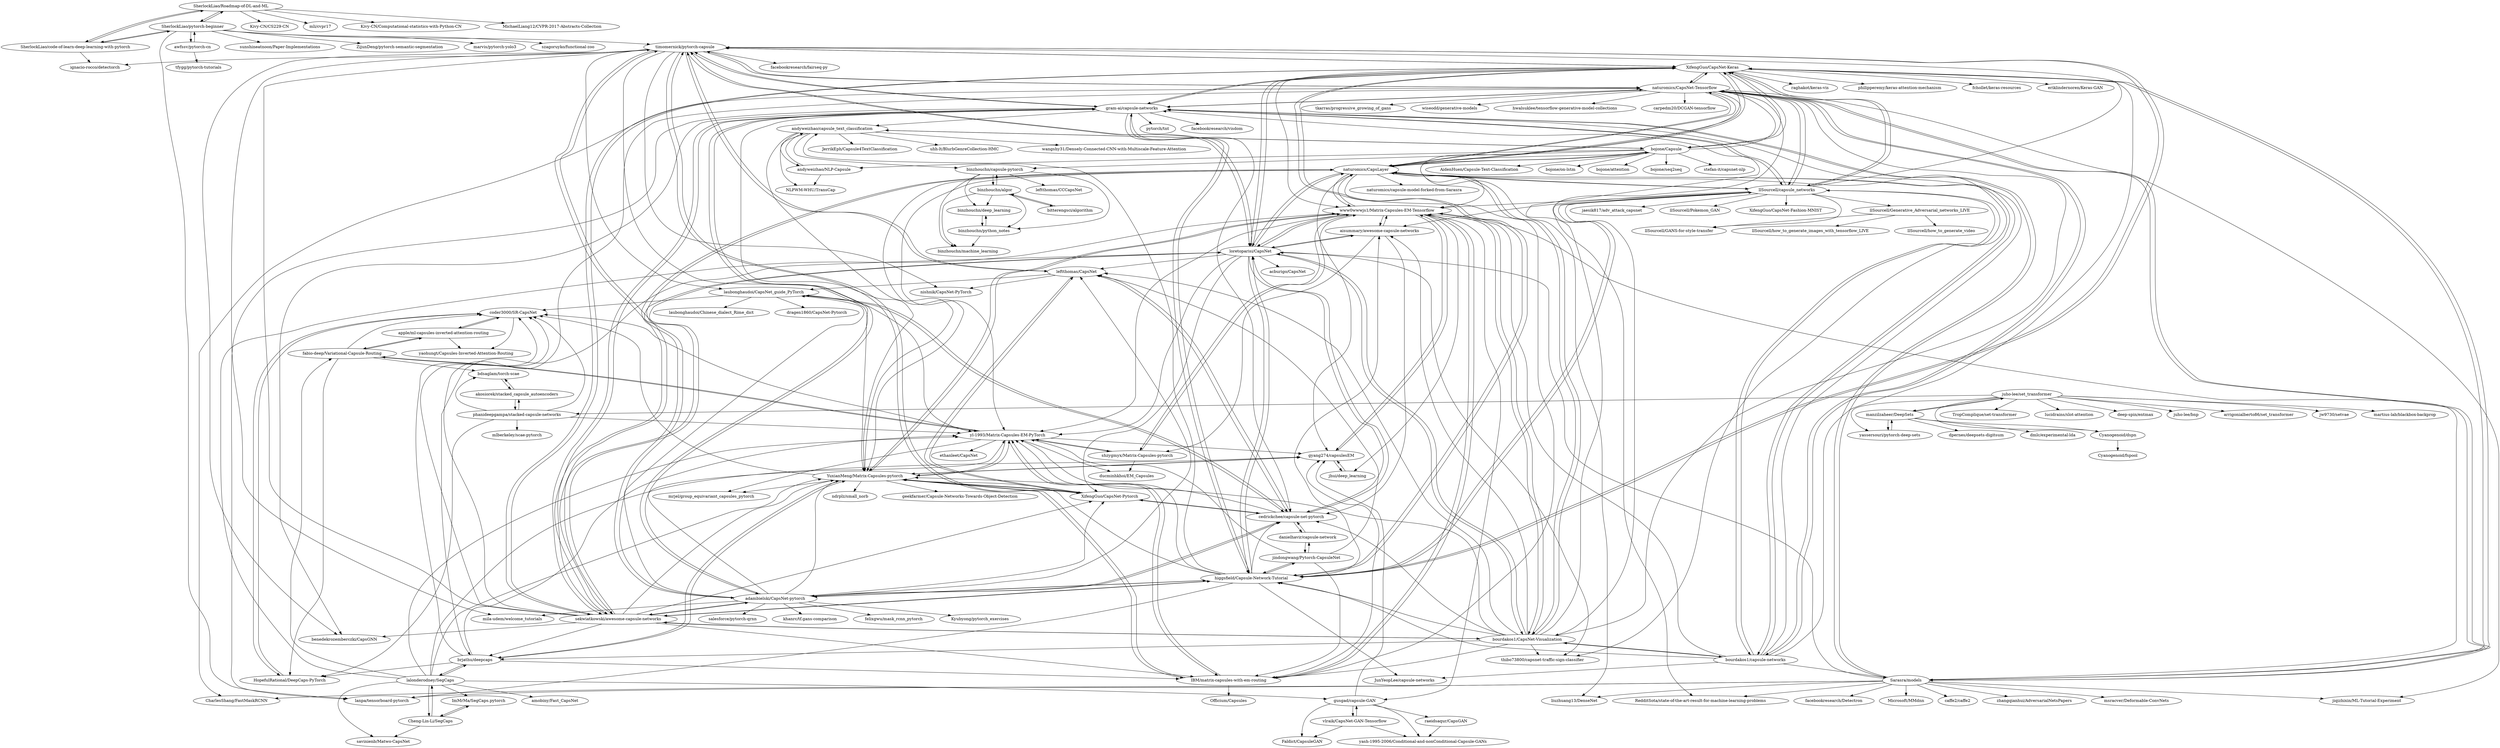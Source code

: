 digraph G {
"SherlockLiao/Roadmap-of-DL-and-ML" -> "SherlockLiao/pytorch-beginner"
"SherlockLiao/Roadmap-of-DL-and-ML" -> "SherlockLiao/code-of-learn-deep-learning-with-pytorch"
"SherlockLiao/Roadmap-of-DL-and-ML" -> "Kivy-CN/CS229-CN" ["e"=1]
"SherlockLiao/Roadmap-of-DL-and-ML" -> "mli/cvpr17" ["e"=1]
"SherlockLiao/Roadmap-of-DL-and-ML" -> "Kivy-CN/Computational-statistics-with-Python-CN" ["e"=1]
"SherlockLiao/Roadmap-of-DL-and-ML" -> "MichaelLiang12/CVPR-2017-Abstracts-Collection"
"XifengGuo/CapsNet-Keras" -> "naturomics/CapsNet-Tensorflow"
"XifengGuo/CapsNet-Keras" -> "gram-ai/capsule-networks"
"XifengGuo/CapsNet-Keras" -> "llSourcell/capsule_networks"
"XifengGuo/CapsNet-Keras" -> "Sarasra/models"
"XifengGuo/CapsNet-Keras" -> "naturomics/CapsLayer"
"XifengGuo/CapsNet-Keras" -> "timomernick/pytorch-capsule"
"XifengGuo/CapsNet-Keras" -> "raghakot/keras-vis" ["e"=1]
"XifengGuo/CapsNet-Keras" -> "sekwiatkowski/awesome-capsule-networks"
"XifengGuo/CapsNet-Keras" -> "loretoparisi/CapsNet"
"XifengGuo/CapsNet-Keras" -> "bojone/Capsule"
"XifengGuo/CapsNet-Keras" -> "www0wwwjs1/Matrix-Capsules-EM-Tensorflow"
"XifengGuo/CapsNet-Keras" -> "philipperemy/keras-attention-mechanism" ["e"=1]
"XifengGuo/CapsNet-Keras" -> "higgsfield/Capsule-Network-Tutorial"
"XifengGuo/CapsNet-Keras" -> "fchollet/keras-resources" ["e"=1]
"XifengGuo/CapsNet-Keras" -> "eriklindernoren/Keras-GAN" ["e"=1]
"gusgad/capsule-GAN" -> "vlraik/CapsNet-GAN-Tensorflow"
"gusgad/capsule-GAN" -> "raeidsaqur/CapsGAN"
"gusgad/capsule-GAN" -> "yash-1995-2006/Conditional-and-nonConditional-Capsule-GANs"
"gusgad/capsule-GAN" -> "gyang274/capsulesEM"
"gusgad/capsule-GAN" -> "Faldict/CapsuleGAN"
"naturomics/CapsNet-Tensorflow" -> "XifengGuo/CapsNet-Keras"
"naturomics/CapsNet-Tensorflow" -> "Sarasra/models"
"naturomics/CapsNet-Tensorflow" -> "gram-ai/capsule-networks"
"naturomics/CapsNet-Tensorflow" -> "naturomics/CapsLayer"
"naturomics/CapsNet-Tensorflow" -> "llSourcell/capsule_networks"
"naturomics/CapsNet-Tensorflow" -> "CharlesShang/FastMaskRCNN" ["e"=1]
"naturomics/CapsNet-Tensorflow" -> "liuzhuang13/DenseNet" ["e"=1]
"naturomics/CapsNet-Tensorflow" -> "bourdakos1/capsule-networks"
"naturomics/CapsNet-Tensorflow" -> "RedditSota/state-of-the-art-result-for-machine-learning-problems" ["e"=1]
"naturomics/CapsNet-Tensorflow" -> "timomernick/pytorch-capsule"
"naturomics/CapsNet-Tensorflow" -> "carpedm20/DCGAN-tensorflow" ["e"=1]
"naturomics/CapsNet-Tensorflow" -> "tkarras/progressive_growing_of_gans" ["e"=1]
"naturomics/CapsNet-Tensorflow" -> "jiqizhixin/ML-Tutorial-Experiment" ["e"=1]
"naturomics/CapsNet-Tensorflow" -> "wiseodd/generative-models" ["e"=1]
"naturomics/CapsNet-Tensorflow" -> "hwalsuklee/tensorflow-generative-model-collections" ["e"=1]
"sekwiatkowski/awesome-capsule-networks" -> "gram-ai/capsule-networks"
"sekwiatkowski/awesome-capsule-networks" -> "higgsfield/Capsule-Network-Tutorial"
"sekwiatkowski/awesome-capsule-networks" -> "loretoparisi/CapsNet"
"sekwiatkowski/awesome-capsule-networks" -> "YuxianMeng/Matrix-Capsules-pytorch"
"sekwiatkowski/awesome-capsule-networks" -> "bourdakos1/CapsNet-Visualization"
"sekwiatkowski/awesome-capsule-networks" -> "brjathu/deepcaps"
"sekwiatkowski/awesome-capsule-networks" -> "XifengGuo/CapsNet-Keras"
"sekwiatkowski/awesome-capsule-networks" -> "benedekrozemberczki/CapsGNN" ["e"=1]
"sekwiatkowski/awesome-capsule-networks" -> "IBM/matrix-capsules-with-em-routing"
"sekwiatkowski/awesome-capsule-networks" -> "naturomics/CapsNet-Tensorflow"
"sekwiatkowski/awesome-capsule-networks" -> "naturomics/CapsLayer"
"sekwiatkowski/awesome-capsule-networks" -> "adambielski/CapsNet-pytorch"
"sekwiatkowski/awesome-capsule-networks" -> "XifengGuo/CapsNet-Pytorch"
"sekwiatkowski/awesome-capsule-networks" -> "coder3000/SR-CapsNet"
"sekwiatkowski/awesome-capsule-networks" -> "timomernick/pytorch-capsule"
"Sarasra/models" -> "naturomics/CapsNet-Tensorflow"
"Sarasra/models" -> "XifengGuo/CapsNet-Keras"
"Sarasra/models" -> "gram-ai/capsule-networks"
"Sarasra/models" -> "CharlesShang/FastMaskRCNN" ["e"=1]
"Sarasra/models" -> "loretoparisi/CapsNet"
"Sarasra/models" -> "jiqizhixin/ML-Tutorial-Experiment" ["e"=1]
"Sarasra/models" -> "RedditSota/state-of-the-art-result-for-machine-learning-problems" ["e"=1]
"Sarasra/models" -> "msracver/Deformable-ConvNets" ["e"=1]
"Sarasra/models" -> "liuzhuang13/DenseNet" ["e"=1]
"Sarasra/models" -> "facebookresearch/Detectron" ["e"=1]
"Sarasra/models" -> "Microsoft/MMdnn" ["e"=1]
"Sarasra/models" -> "caffe2/caffe2" ["e"=1]
"Sarasra/models" -> "www0wwwjs1/Matrix-Capsules-EM-Tensorflow"
"Sarasra/models" -> "zhangqianhui/AdversarialNetsPapers" ["e"=1]
"Sarasra/models" -> "lanpa/tensorboard-pytorch" ["e"=1]
"www0wwwjs1/Matrix-Capsules-EM-Tensorflow" -> "gyang274/capsulesEM"
"www0wwwjs1/Matrix-Capsules-EM-Tensorflow" -> "IBM/matrix-capsules-with-em-routing"
"www0wwwjs1/Matrix-Capsules-EM-Tensorflow" -> "YuxianMeng/Matrix-Capsules-pytorch"
"www0wwwjs1/Matrix-Capsules-EM-Tensorflow" -> "naturomics/CapsLayer"
"www0wwwjs1/Matrix-Capsules-EM-Tensorflow" -> "shzygmyx/Matrix-Capsules-pytorch"
"www0wwwjs1/Matrix-Capsules-EM-Tensorflow" -> "yl-1993/Matrix-Capsules-EM-PyTorch"
"www0wwwjs1/Matrix-Capsules-EM-Tensorflow" -> "jhui/deep_learning"
"www0wwwjs1/Matrix-Capsules-EM-Tensorflow" -> "bourdakos1/CapsNet-Visualization"
"www0wwwjs1/Matrix-Capsules-EM-Tensorflow" -> "aisummary/awesome-capsule-networks"
"www0wwwjs1/Matrix-Capsules-EM-Tensorflow" -> "loretoparisi/CapsNet"
"www0wwwjs1/Matrix-Capsules-EM-Tensorflow" -> "gusgad/capsule-GAN"
"binzhouchn/capsule-pytorch" -> "binzhouchn/deep_learning"
"binzhouchn/capsule-pytorch" -> "binzhouchn/python_notes"
"binzhouchn/capsule-pytorch" -> "binzhouchn/machine_learning"
"binzhouchn/capsule-pytorch" -> "leftthomas/CCCapsNet"
"binzhouchn/capsule-pytorch" -> "binzhouchn/algor"
"gram-ai/capsule-networks" -> "naturomics/CapsNet-Tensorflow"
"gram-ai/capsule-networks" -> "timomernick/pytorch-capsule"
"gram-ai/capsule-networks" -> "XifengGuo/CapsNet-Keras"
"gram-ai/capsule-networks" -> "higgsfield/Capsule-Network-Tutorial"
"gram-ai/capsule-networks" -> "sekwiatkowski/awesome-capsule-networks"
"gram-ai/capsule-networks" -> "adambielski/CapsNet-pytorch"
"gram-ai/capsule-networks" -> "llSourcell/capsule_networks"
"gram-ai/capsule-networks" -> "YuxianMeng/Matrix-Capsules-pytorch"
"gram-ai/capsule-networks" -> "lanpa/tensorboard-pytorch" ["e"=1]
"gram-ai/capsule-networks" -> "Sarasra/models"
"gram-ai/capsule-networks" -> "benedekrozemberczki/CapsGNN" ["e"=1]
"gram-ai/capsule-networks" -> "pytorch/tnt" ["e"=1]
"gram-ai/capsule-networks" -> "cedrickchee/capsule-net-pytorch"
"gram-ai/capsule-networks" -> "facebookresearch/visdom" ["e"=1]
"gram-ai/capsule-networks" -> "andyweizhao/capsule_text_classification"
"bourdakos1/CapsNet-Visualization" -> "bourdakos1/capsule-networks"
"bourdakos1/CapsNet-Visualization" -> "naturomics/CapsLayer"
"bourdakos1/CapsNet-Visualization" -> "loretoparisi/CapsNet"
"bourdakos1/CapsNet-Visualization" -> "www0wwwjs1/Matrix-Capsules-EM-Tensorflow"
"bourdakos1/CapsNet-Visualization" -> "IBM/matrix-capsules-with-em-routing"
"bourdakos1/CapsNet-Visualization" -> "sekwiatkowski/awesome-capsule-networks"
"bourdakos1/CapsNet-Visualization" -> "brjathu/deepcaps"
"bourdakos1/CapsNet-Visualization" -> "aisummary/awesome-capsule-networks"
"bourdakos1/CapsNet-Visualization" -> "YuxianMeng/Matrix-Capsules-pytorch"
"bourdakos1/CapsNet-Visualization" -> "gram-ai/capsule-networks"
"bourdakos1/CapsNet-Visualization" -> "leftthomas/CapsNet"
"bourdakos1/CapsNet-Visualization" -> "naturomics/CapsNet-Tensorflow"
"bourdakos1/CapsNet-Visualization" -> "cedrickchee/capsule-net-pytorch"
"bourdakos1/CapsNet-Visualization" -> "higgsfield/Capsule-Network-Tutorial"
"bourdakos1/CapsNet-Visualization" -> "thibo73800/capsnet-traffic-sign-classifier"
"timomernick/pytorch-capsule" -> "gram-ai/capsule-networks"
"timomernick/pytorch-capsule" -> "adambielski/CapsNet-pytorch"
"timomernick/pytorch-capsule" -> "benedekrozemberczki/CapsGNN" ["e"=1]
"timomernick/pytorch-capsule" -> "higgsfield/Capsule-Network-Tutorial"
"timomernick/pytorch-capsule" -> "leftthomas/CapsNet"
"timomernick/pytorch-capsule" -> "nishnik/CapsNet-PyTorch"
"timomernick/pytorch-capsule" -> "YuxianMeng/Matrix-Capsules-pytorch"
"timomernick/pytorch-capsule" -> "XifengGuo/CapsNet-Pytorch"
"timomernick/pytorch-capsule" -> "ignacio-rocco/detectorch" ["e"=1]
"timomernick/pytorch-capsule" -> "naturomics/CapsNet-Tensorflow"
"timomernick/pytorch-capsule" -> "XifengGuo/CapsNet-Keras"
"timomernick/pytorch-capsule" -> "laubonghaudoi/CapsNet_guide_PyTorch"
"timomernick/pytorch-capsule" -> "loretoparisi/CapsNet"
"timomernick/pytorch-capsule" -> "mila-udem/welcome_tutorials" ["e"=1]
"timomernick/pytorch-capsule" -> "facebookresearch/fairseq-py" ["e"=1]
"bourdakos1/capsule-networks" -> "bourdakos1/CapsNet-Visualization"
"bourdakos1/capsule-networks" -> "naturomics/CapsNet-Tensorflow"
"bourdakos1/capsule-networks" -> "naturomics/CapsLayer"
"bourdakos1/capsule-networks" -> "llSourcell/capsule_networks"
"bourdakos1/capsule-networks" -> "www0wwwjs1/Matrix-Capsules-EM-Tensorflow"
"bourdakos1/capsule-networks" -> "XifengGuo/CapsNet-Keras"
"bourdakos1/capsule-networks" -> "JunYeopLee/capsule-networks"
"bourdakos1/capsule-networks" -> "higgsfield/Capsule-Network-Tutorial"
"bourdakos1/capsule-networks" -> "gram-ai/capsule-networks"
"bourdakos1/capsule-networks" -> "Sarasra/models"
"phanideepgampa/stacked-capsule-networks" -> "akosiorek/stacked_capsule_autoencoders"
"phanideepgampa/stacked-capsule-networks" -> "bdsaglam/torch-scae"
"phanideepgampa/stacked-capsule-networks" -> "coder3000/SR-CapsNet"
"phanideepgampa/stacked-capsule-networks" -> "HopefulRational/DeepCaps-PyTorch"
"phanideepgampa/stacked-capsule-networks" -> "yl-1993/Matrix-Capsules-EM-PyTorch"
"phanideepgampa/stacked-capsule-networks" -> "mlberkeley/scae-pytorch"
"brjathu/deepcaps" -> "HopefulRational/DeepCaps-PyTorch"
"brjathu/deepcaps" -> "YuxianMeng/Matrix-Capsules-pytorch"
"brjathu/deepcaps" -> "coder3000/SR-CapsNet"
"brjathu/deepcaps" -> "IBM/matrix-capsules-with-em-routing"
"brjathu/deepcaps" -> "yl-1993/Matrix-Capsules-EM-PyTorch"
"brjathu/deepcaps" -> "lalonderodney/SegCaps"
"manzilzaheer/DeepSets" -> "yassersouri/pytorch-deep-sets"
"manzilzaheer/DeepSets" -> "juho-lee/set_transformer"
"manzilzaheer/DeepSets" -> "Cyanogenoid/dspn"
"manzilzaheer/DeepSets" -> "dpernes/deepsets-digitsum"
"manzilzaheer/DeepSets" -> "dmlc/experimental-lda" ["e"=1]
"bdsaglam/torch-scae" -> "akosiorek/stacked_capsule_autoencoders"
"lalonderodney/SegCaps" -> "Cheng-Lin-Li/SegCaps"
"lalonderodney/SegCaps" -> "ImMrMa/SegCaps.pytorch"
"lalonderodney/SegCaps" -> "brjathu/deepcaps"
"lalonderodney/SegCaps" -> "savinienb/Matwo-CapsNet"
"lalonderodney/SegCaps" -> "amobiny/Fast_CapsNet"
"lalonderodney/SegCaps" -> "yl-1993/Matrix-Capsules-EM-PyTorch"
"lalonderodney/SegCaps" -> "YuxianMeng/Matrix-Capsules-pytorch"
"lalonderodney/SegCaps" -> "gusgad/capsule-GAN"
"lalonderodney/SegCaps" -> "fabio-deep/Variational-Capsule-Routing"
"lalonderodney/SegCaps" -> "www0wwwjs1/Matrix-Capsules-EM-Tensorflow"
"lalonderodney/SegCaps" -> "gyang274/capsulesEM"
"bojone/Capsule" -> "andyweizhao/capsule_text_classification"
"bojone/Capsule" -> "AidenHuen/Capsule-Text-Classification"
"bojone/Capsule" -> "naturomics/CapsLayer"
"bojone/Capsule" -> "binzhouchn/capsule-pytorch"
"bojone/Capsule" -> "bojone/on-lstm" ["e"=1]
"bojone/Capsule" -> "bojone/attention" ["e"=1]
"bojone/Capsule" -> "andyweizhao/NLP-Capsule"
"bojone/Capsule" -> "bojone/seq2seq" ["e"=1]
"bojone/Capsule" -> "www0wwwjs1/Matrix-Capsules-EM-Tensorflow"
"bojone/Capsule" -> "XifengGuo/CapsNet-Keras"
"bojone/Capsule" -> "stefan-it/capsnet-nlp"
"bojone/Capsule" -> "naturomics/CapsNet-Tensorflow"
"andyweizhao/capsule_text_classification" -> "andyweizhao/NLP-Capsule"
"andyweizhao/capsule_text_classification" -> "binzhouchn/capsule-pytorch"
"andyweizhao/capsule_text_classification" -> "bojone/Capsule"
"andyweizhao/capsule_text_classification" -> "JerrikEph/Capsule4TextClassification"
"andyweizhao/capsule_text_classification" -> "uhh-lt/BlurbGenreCollection-HMC" ["e"=1]
"andyweizhao/capsule_text_classification" -> "wangshy31/Densely-Connected-CNN-with-Multiscale-Feature-Attention" ["e"=1]
"andyweizhao/capsule_text_classification" -> "YuxianMeng/Matrix-Capsules-pytorch"
"andyweizhao/capsule_text_classification" -> "NLPWM-WHU/TransCap"
"naturomics/CapsLayer" -> "www0wwwjs1/Matrix-Capsules-EM-Tensorflow"
"naturomics/CapsLayer" -> "loretoparisi/CapsNet"
"naturomics/CapsLayer" -> "naturomics/CapsNet-Tensorflow"
"naturomics/CapsLayer" -> "bourdakos1/CapsNet-Visualization"
"naturomics/CapsLayer" -> "gyang274/capsulesEM"
"naturomics/CapsLayer" -> "YuxianMeng/Matrix-Capsules-pytorch"
"naturomics/CapsLayer" -> "IBM/matrix-capsules-with-em-routing"
"naturomics/CapsLayer" -> "bojone/Capsule"
"naturomics/CapsLayer" -> "bourdakos1/capsule-networks"
"naturomics/CapsLayer" -> "XifengGuo/CapsNet-Keras"
"naturomics/CapsLayer" -> "llSourcell/capsule_networks"
"naturomics/CapsLayer" -> "thibo73800/capsnet-traffic-sign-classifier"
"naturomics/CapsLayer" -> "yl-1993/Matrix-Capsules-EM-PyTorch"
"naturomics/CapsLayer" -> "sekwiatkowski/awesome-capsule-networks"
"naturomics/CapsLayer" -> "naturomics/capsule-model-forked-from-Sarasra"
"higgsfield/Capsule-Network-Tutorial" -> "gram-ai/capsule-networks"
"higgsfield/Capsule-Network-Tutorial" -> "timomernick/pytorch-capsule"
"higgsfield/Capsule-Network-Tutorial" -> "sekwiatkowski/awesome-capsule-networks"
"higgsfield/Capsule-Network-Tutorial" -> "loretoparisi/CapsNet"
"higgsfield/Capsule-Network-Tutorial" -> "jindongwang/Pytorch-CapsuleNet"
"higgsfield/Capsule-Network-Tutorial" -> "YuxianMeng/Matrix-Capsules-pytorch"
"higgsfield/Capsule-Network-Tutorial" -> "adambielski/CapsNet-pytorch"
"higgsfield/Capsule-Network-Tutorial" -> "JunYeopLee/capsule-networks"
"higgsfield/Capsule-Network-Tutorial" -> "cedrickchee/capsule-net-pytorch"
"higgsfield/Capsule-Network-Tutorial" -> "llSourcell/capsule_networks"
"higgsfield/Capsule-Network-Tutorial" -> "andyweizhao/capsule_text_classification"
"higgsfield/Capsule-Network-Tutorial" -> "XifengGuo/CapsNet-Keras"
"higgsfield/Capsule-Network-Tutorial" -> "yl-1993/Matrix-Capsules-EM-PyTorch"
"higgsfield/Capsule-Network-Tutorial" -> "aisummary/awesome-capsule-networks"
"higgsfield/Capsule-Network-Tutorial" -> "lanpa/tensorboard-pytorch" ["e"=1]
"loretoparisi/CapsNet" -> "naturomics/CapsLayer"
"loretoparisi/CapsNet" -> "cedrickchee/capsule-net-pytorch"
"loretoparisi/CapsNet" -> "sekwiatkowski/awesome-capsule-networks"
"loretoparisi/CapsNet" -> "higgsfield/Capsule-Network-Tutorial"
"loretoparisi/CapsNet" -> "bourdakos1/CapsNet-Visualization"
"loretoparisi/CapsNet" -> "aisummary/awesome-capsule-networks"
"loretoparisi/CapsNet" -> "XifengGuo/CapsNet-Pytorch"
"loretoparisi/CapsNet" -> "www0wwwjs1/Matrix-Capsules-EM-Tensorflow"
"loretoparisi/CapsNet" -> "timomernick/pytorch-capsule"
"loretoparisi/CapsNet" -> "XifengGuo/CapsNet-Keras"
"loretoparisi/CapsNet" -> "thibo73800/capsnet-traffic-sign-classifier"
"loretoparisi/CapsNet" -> "brjathu/deepcaps"
"loretoparisi/CapsNet" -> "leftthomas/CapsNet"
"loretoparisi/CapsNet" -> "yl-1993/Matrix-Capsules-EM-PyTorch"
"loretoparisi/CapsNet" -> "acburigo/CapsNet" ["e"=1]
"andyweizhao/NLP-Capsule" -> "andyweizhao/capsule_text_classification"
"andyweizhao/NLP-Capsule" -> "NLPWM-WHU/TransCap"
"binzhouchn/deep_learning" -> "binzhouchn/python_notes"
"binzhouchn/python_notes" -> "binzhouchn/deep_learning"
"binzhouchn/python_notes" -> "binzhouchn/machine_learning"
"YuxianMeng/Matrix-Capsules-pytorch" -> "yl-1993/Matrix-Capsules-EM-PyTorch"
"YuxianMeng/Matrix-Capsules-pytorch" -> "gyang274/capsulesEM"
"YuxianMeng/Matrix-Capsules-pytorch" -> "IBM/matrix-capsules-with-em-routing"
"YuxianMeng/Matrix-Capsules-pytorch" -> "brjathu/deepcaps"
"YuxianMeng/Matrix-Capsules-pytorch" -> "www0wwwjs1/Matrix-Capsules-EM-Tensorflow"
"YuxianMeng/Matrix-Capsules-pytorch" -> "coder3000/SR-CapsNet"
"YuxianMeng/Matrix-Capsules-pytorch" -> "geekfarmer/Capsule-Networks-Towards-Object-Detection"
"YuxianMeng/Matrix-Capsules-pytorch" -> "XifengGuo/CapsNet-Pytorch"
"YuxianMeng/Matrix-Capsules-pytorch" -> "mrjel/group_equivariant_capsules_pytorch"
"YuxianMeng/Matrix-Capsules-pytorch" -> "ndrplz/small_norb"
"binzhouchn/algor" -> "binzhouchn/deep_learning"
"binzhouchn/algor" -> "binzhouchn/python_notes"
"binzhouchn/algor" -> "bitterengsci/algorithm"
"binzhouchn/algor" -> "binzhouchn/machine_learning"
"binzhouchn/algor" -> "binzhouchn/capsule-pytorch"
"juho-lee/set_transformer" -> "manzilzaheer/DeepSets"
"juho-lee/set_transformer" -> "TropComplique/set-transformer"
"juho-lee/set_transformer" -> "phanideepgampa/stacked-capsule-networks"
"juho-lee/set_transformer" -> "yassersouri/pytorch-deep-sets"
"juho-lee/set_transformer" -> "Cyanogenoid/dspn"
"juho-lee/set_transformer" -> "lucidrains/slot-attention" ["e"=1]
"juho-lee/set_transformer" -> "deep-spin/entmax" ["e"=1]
"juho-lee/set_transformer" -> "juho-lee/bnp"
"juho-lee/set_transformer" -> "arrigonialberto86/set_transformer"
"juho-lee/set_transformer" -> "jw9730/setvae"
"juho-lee/set_transformer" -> "martius-lab/blackbox-backprop" ["e"=1]
"SherlockLiao/pytorch-beginner" -> "SherlockLiao/code-of-learn-deep-learning-with-pytorch"
"SherlockLiao/pytorch-beginner" -> "SherlockLiao/Roadmap-of-DL-and-ML"
"SherlockLiao/pytorch-beginner" -> "sunshineatnoon/Paper-Implementations" ["e"=1]
"SherlockLiao/pytorch-beginner" -> "lanpa/tensorboard-pytorch" ["e"=1]
"SherlockLiao/pytorch-beginner" -> "awfssv/pytorch-cn"
"SherlockLiao/pytorch-beginner" -> "ZijunDeng/pytorch-semantic-segmentation" ["e"=1]
"SherlockLiao/pytorch-beginner" -> "timomernick/pytorch-capsule"
"SherlockLiao/pytorch-beginner" -> "marvis/pytorch-yolo3" ["e"=1]
"SherlockLiao/pytorch-beginner" -> "szagoruyko/functional-zoo" ["e"=1]
"Cheng-Lin-Li/SegCaps" -> "ImMrMa/SegCaps.pytorch"
"Cheng-Lin-Li/SegCaps" -> "lalonderodney/SegCaps"
"Cheng-Lin-Li/SegCaps" -> "savinienb/Matwo-CapsNet"
"HopefulRational/DeepCaps-PyTorch" -> "coder3000/SR-CapsNet"
"laubonghaudoi/CapsNet_guide_PyTorch" -> "laubonghaudoi/Chinese_dialect_Rime_dict"
"laubonghaudoi/CapsNet_guide_PyTorch" -> "coder3000/SR-CapsNet"
"laubonghaudoi/CapsNet_guide_PyTorch" -> "cedrickchee/capsule-net-pytorch"
"laubonghaudoi/CapsNet_guide_PyTorch" -> "yl-1993/Matrix-Capsules-EM-PyTorch"
"laubonghaudoi/CapsNet_guide_PyTorch" -> "dragen1860/CapsNet-Pytorch"
"ImMrMa/SegCaps.pytorch" -> "Cheng-Lin-Li/SegCaps"
"jindongwang/Pytorch-CapsuleNet" -> "danielhavir/capsule-network"
"jindongwang/Pytorch-CapsuleNet" -> "higgsfield/Capsule-Network-Tutorial"
"jindongwang/Pytorch-CapsuleNet" -> "IBM/matrix-capsules-with-em-routing"
"jindongwang/Pytorch-CapsuleNet" -> "yl-1993/Matrix-Capsules-EM-PyTorch"
"jindongwang/Pytorch-CapsuleNet" -> "leftthomas/CapsNet"
"aisummary/awesome-capsule-networks" -> "loretoparisi/CapsNet"
"aisummary/awesome-capsule-networks" -> "www0wwwjs1/Matrix-Capsules-EM-Tensorflow"
"aisummary/awesome-capsule-networks" -> "shzygmyx/Matrix-Capsules-pytorch"
"aisummary/awesome-capsule-networks" -> "cedrickchee/capsule-net-pytorch"
"jhui/deep_learning" -> "gyang274/capsulesEM"
"SherlockLiao/code-of-learn-deep-learning-with-pytorch" -> "SherlockLiao/pytorch-beginner"
"SherlockLiao/code-of-learn-deep-learning-with-pytorch" -> "ignacio-rocco/detectorch" ["e"=1]
"SherlockLiao/code-of-learn-deep-learning-with-pytorch" -> "SherlockLiao/Roadmap-of-DL-and-ML"
"leftthomas/CapsNet" -> "nishnik/CapsNet-PyTorch"
"leftthomas/CapsNet" -> "XifengGuo/CapsNet-Pytorch"
"leftthomas/CapsNet" -> "cedrickchee/capsule-net-pytorch"
"leftthomas/CapsNet" -> "laubonghaudoi/CapsNet_guide_PyTorch"
"leftthomas/CapsNet" -> "timomernick/pytorch-capsule"
"awfssv/pytorch-cn" -> "tfygg/pytorch-tutorials"
"awfssv/pytorch-cn" -> "SherlockLiao/pytorch-beginner"
"XifengGuo/CapsNet-Pytorch" -> "YuxianMeng/Matrix-Capsules-pytorch"
"XifengGuo/CapsNet-Pytorch" -> "cedrickchee/capsule-net-pytorch"
"XifengGuo/CapsNet-Pytorch" -> "leftthomas/CapsNet"
"XifengGuo/CapsNet-Pytorch" -> "timomernick/pytorch-capsule"
"adambielski/CapsNet-pytorch" -> "timomernick/pytorch-capsule"
"adambielski/CapsNet-pytorch" -> "gram-ai/capsule-networks"
"adambielski/CapsNet-pytorch" -> "cedrickchee/capsule-net-pytorch"
"adambielski/CapsNet-pytorch" -> "laubonghaudoi/CapsNet_guide_PyTorch"
"adambielski/CapsNet-pytorch" -> "leftthomas/CapsNet"
"adambielski/CapsNet-pytorch" -> "XifengGuo/CapsNet-Pytorch"
"adambielski/CapsNet-pytorch" -> "higgsfield/Capsule-Network-Tutorial"
"adambielski/CapsNet-pytorch" -> "Kyubyong/pytorch_exercises" ["e"=1]
"adambielski/CapsNet-pytorch" -> "mila-udem/welcome_tutorials" ["e"=1]
"adambielski/CapsNet-pytorch" -> "yl-1993/Matrix-Capsules-EM-PyTorch"
"adambielski/CapsNet-pytorch" -> "sekwiatkowski/awesome-capsule-networks"
"adambielski/CapsNet-pytorch" -> "salesforce/pytorch-qrnn" ["e"=1]
"adambielski/CapsNet-pytorch" -> "khanrc/tf.gans-comparison" ["e"=1]
"adambielski/CapsNet-pytorch" -> "felixgwu/mask_rcnn_pytorch" ["e"=1]
"adambielski/CapsNet-pytorch" -> "YuxianMeng/Matrix-Capsules-pytorch"
"bitterengsci/algorithm" -> "binzhouchn/algor"
"llSourcell/Generative_Adversarial_networks_LIVE" -> "llSourcell/GANS-for-style-transfer"
"llSourcell/Generative_Adversarial_networks_LIVE" -> "llSourcell/how_to_generate_video" ["e"=1]
"llSourcell/Generative_Adversarial_networks_LIVE" -> "llSourcell/how_to_generate_images_with_tensorflow_LIVE" ["e"=1]
"akosiorek/stacked_capsule_autoencoders" -> "phanideepgampa/stacked-capsule-networks"
"akosiorek/stacked_capsule_autoencoders" -> "bdsaglam/torch-scae"
"llSourcell/capsule_networks" -> "XifengGuo/CapsNet-Keras"
"llSourcell/capsule_networks" -> "naturomics/CapsNet-Tensorflow"
"llSourcell/capsule_networks" -> "gram-ai/capsule-networks"
"llSourcell/capsule_networks" -> "bourdakos1/capsule-networks"
"llSourcell/capsule_networks" -> "naturomics/CapsLayer"
"llSourcell/capsule_networks" -> "higgsfield/Capsule-Network-Tutorial"
"llSourcell/capsule_networks" -> "aisummary/awesome-capsule-networks"
"llSourcell/capsule_networks" -> "www0wwwjs1/Matrix-Capsules-EM-Tensorflow"
"llSourcell/capsule_networks" -> "llSourcell/Generative_Adversarial_networks_LIVE"
"llSourcell/capsule_networks" -> "jaesik817/adv_attack_capsnet" ["e"=1]
"llSourcell/capsule_networks" -> "llSourcell/GANS-for-style-transfer"
"llSourcell/capsule_networks" -> "llSourcell/Pokemon_GAN" ["e"=1]
"llSourcell/capsule_networks" -> "bourdakos1/CapsNet-Visualization"
"llSourcell/capsule_networks" -> "XifengGuo/CapsNet-Fashion-MNIST"
"llSourcell/capsule_networks" -> "timomernick/pytorch-capsule"
"vlraik/CapsNet-GAN-Tensorflow" -> "Faldict/CapsuleGAN"
"vlraik/CapsNet-GAN-Tensorflow" -> "gusgad/capsule-GAN"
"vlraik/CapsNet-GAN-Tensorflow" -> "yash-1995-2006/Conditional-and-nonConditional-Capsule-GANs"
"fabio-deep/Variational-Capsule-Routing" -> "apple/ml-capsules-inverted-attention-routing"
"fabio-deep/Variational-Capsule-Routing" -> "coder3000/SR-CapsNet"
"fabio-deep/Variational-Capsule-Routing" -> "bdsaglam/torch-scae"
"fabio-deep/Variational-Capsule-Routing" -> "HopefulRational/DeepCaps-PyTorch"
"fabio-deep/Variational-Capsule-Routing" -> "yl-1993/Matrix-Capsules-EM-PyTorch"
"Cyanogenoid/dspn" -> "Cyanogenoid/fspool"
"gyang274/capsulesEM" -> "www0wwwjs1/Matrix-Capsules-EM-Tensorflow"
"gyang274/capsulesEM" -> "jhui/deep_learning"
"gyang274/capsulesEM" -> "YuxianMeng/Matrix-Capsules-pytorch"
"apple/ml-capsules-inverted-attention-routing" -> "coder3000/SR-CapsNet"
"apple/ml-capsules-inverted-attention-routing" -> "yaohungt/Capsules-Inverted-Attention-Routing"
"apple/ml-capsules-inverted-attention-routing" -> "fabio-deep/Variational-Capsule-Routing"
"shzygmyx/Matrix-Capsules-pytorch" -> "yl-1993/Matrix-Capsules-EM-PyTorch"
"shzygmyx/Matrix-Capsules-pytorch" -> "www0wwwjs1/Matrix-Capsules-EM-Tensorflow"
"shzygmyx/Matrix-Capsules-pytorch" -> "ducminhkhoi/EM_Capsules"
"IBM/matrix-capsules-with-em-routing" -> "yl-1993/Matrix-Capsules-EM-PyTorch"
"IBM/matrix-capsules-with-em-routing" -> "www0wwwjs1/Matrix-Capsules-EM-Tensorflow"
"IBM/matrix-capsules-with-em-routing" -> "YuxianMeng/Matrix-Capsules-pytorch"
"IBM/matrix-capsules-with-em-routing" -> "gyang274/capsulesEM"
"IBM/matrix-capsules-with-em-routing" -> "Officium/Capsules"
"cedrickchee/capsule-net-pytorch" -> "danielhavir/capsule-network"
"cedrickchee/capsule-net-pytorch" -> "yl-1993/Matrix-Capsules-EM-PyTorch"
"cedrickchee/capsule-net-pytorch" -> "loretoparisi/CapsNet"
"cedrickchee/capsule-net-pytorch" -> "XifengGuo/CapsNet-Pytorch"
"cedrickchee/capsule-net-pytorch" -> "laubonghaudoi/CapsNet_guide_PyTorch"
"cedrickchee/capsule-net-pytorch" -> "adambielski/CapsNet-pytorch"
"cedrickchee/capsule-net-pytorch" -> "leftthomas/CapsNet"
"yl-1993/Matrix-Capsules-EM-PyTorch" -> "YuxianMeng/Matrix-Capsules-pytorch"
"yl-1993/Matrix-Capsules-EM-PyTorch" -> "coder3000/SR-CapsNet"
"yl-1993/Matrix-Capsules-EM-PyTorch" -> "IBM/matrix-capsules-with-em-routing"
"yl-1993/Matrix-Capsules-EM-PyTorch" -> "ethanleet/CapsNet"
"yl-1993/Matrix-Capsules-EM-PyTorch" -> "ducminhkhoi/EM_Capsules"
"yl-1993/Matrix-Capsules-EM-PyTorch" -> "mrjel/group_equivariant_capsules_pytorch"
"yl-1993/Matrix-Capsules-EM-PyTorch" -> "shzygmyx/Matrix-Capsules-pytorch"
"yl-1993/Matrix-Capsules-EM-PyTorch" -> "fabio-deep/Variational-Capsule-Routing"
"yl-1993/Matrix-Capsules-EM-PyTorch" -> "gyang274/capsulesEM"
"raeidsaqur/CapsGAN" -> "yash-1995-2006/Conditional-and-nonConditional-Capsule-GANs"
"yassersouri/pytorch-deep-sets" -> "manzilzaheer/DeepSets"
"danielhavir/capsule-network" -> "cedrickchee/capsule-net-pytorch"
"danielhavir/capsule-network" -> "jindongwang/Pytorch-CapsuleNet"
"coder3000/SR-CapsNet" -> "apple/ml-capsules-inverted-attention-routing"
"coder3000/SR-CapsNet" -> "HopefulRational/DeepCaps-PyTorch"
"coder3000/SR-CapsNet" -> "yaohungt/Capsules-Inverted-Attention-Routing"
"SherlockLiao/Roadmap-of-DL-and-ML" ["l"="31.19,32.794"]
"SherlockLiao/pytorch-beginner" ["l"="31.166,32.83"]
"SherlockLiao/code-of-learn-deep-learning-with-pytorch" ["l"="31.166,32.8"]
"Kivy-CN/CS229-CN" ["l"="23.436,31.274"]
"mli/cvpr17" ["l"="33.029,35.743"]
"Kivy-CN/Computational-statistics-with-Python-CN" ["l"="23.368,31.25"]
"MichaelLiang12/CVPR-2017-Abstracts-Collection" ["l"="31.214,32.764"]
"XifengGuo/CapsNet-Keras" ["l"="30.999,32.939"]
"naturomics/CapsNet-Tensorflow" ["l"="30.98,32.964"]
"gram-ai/capsule-networks" ["l"="31.024,32.951"]
"llSourcell/capsule_networks" ["l"="30.979,32.924"]
"Sarasra/models" ["l"="31.013,32.984"]
"naturomics/CapsLayer" ["l"="30.996,32.911"]
"timomernick/pytorch-capsule" ["l"="31.051,32.939"]
"raghakot/keras-vis" ["l"="25.702,33.779"]
"sekwiatkowski/awesome-capsule-networks" ["l"="31.032,32.927"]
"loretoparisi/CapsNet" ["l"="31.039,32.914"]
"bojone/Capsule" ["l"="30.944,32.918"]
"www0wwwjs1/Matrix-Capsules-EM-Tensorflow" ["l"="31.005,32.894"]
"philipperemy/keras-attention-mechanism" ["l"="31.325,31.567"]
"higgsfield/Capsule-Network-Tutorial" ["l"="31.021,32.909"]
"fchollet/keras-resources" ["l"="23.44,31.02"]
"eriklindernoren/Keras-GAN" ["l"="33.795,32.766"]
"gusgad/capsule-GAN" ["l"="30.992,32.832"]
"vlraik/CapsNet-GAN-Tensorflow" ["l"="30.988,32.81"]
"raeidsaqur/CapsGAN" ["l"="30.976,32.796"]
"yash-1995-2006/Conditional-and-nonConditional-Capsule-GANs" ["l"="30.973,32.809"]
"gyang274/capsulesEM" ["l"="31.013,32.871"]
"Faldict/CapsuleGAN" ["l"="30.971,32.819"]
"CharlesShang/FastMaskRCNN" ["l"="34.309,35.151"]
"liuzhuang13/DenseNet" ["l"="34.277,35.134"]
"bourdakos1/capsule-networks" ["l"="30.975,32.937"]
"RedditSota/state-of-the-art-result-for-machine-learning-problems" ["l"="23.542,31.075"]
"carpedm20/DCGAN-tensorflow" ["l"="33.729,32.615"]
"tkarras/progressive_growing_of_gans" ["l"="33.642,32.721"]
"jiqizhixin/ML-Tutorial-Experiment" ["l"="23.733,31.22"]
"wiseodd/generative-models" ["l"="33.742,32.685"]
"hwalsuklee/tensorflow-generative-model-collections" ["l"="33.712,32.687"]
"YuxianMeng/Matrix-Capsules-pytorch" ["l"="31.04,32.896"]
"bourdakos1/CapsNet-Visualization" ["l"="31.012,32.918"]
"brjathu/deepcaps" ["l"="31.047,32.877"]
"benedekrozemberczki/CapsGNN" ["l"="21.997,38.721"]
"IBM/matrix-capsules-with-em-routing" ["l"="31.031,32.886"]
"adambielski/CapsNet-pytorch" ["l"="31.06,32.925"]
"XifengGuo/CapsNet-Pytorch" ["l"="31.074,32.919"]
"coder3000/SR-CapsNet" ["l"="31.086,32.881"]
"msracver/Deformable-ConvNets" ["l"="34.396,35.26"]
"facebookresearch/Detectron" ["l"="34.121,35.392"]
"Microsoft/MMdnn" ["l"="34.266,35.282"]
"caffe2/caffe2" ["l"="27.02,33.871"]
"zhangqianhui/AdversarialNetsPapers" ["l"="33.773,32.678"]
"lanpa/tensorboard-pytorch" ["l"="34.262,35.363"]
"shzygmyx/Matrix-Capsules-pytorch" ["l"="31.028,32.865"]
"yl-1993/Matrix-Capsules-EM-PyTorch" ["l"="31.058,32.884"]
"jhui/deep_learning" ["l"="30.992,32.86"]
"aisummary/awesome-capsule-networks" ["l"="31.015,32.887"]
"binzhouchn/capsule-pytorch" ["l"="30.877,32.892"]
"binzhouchn/deep_learning" ["l"="30.852,32.903"]
"binzhouchn/python_notes" ["l"="30.856,32.892"]
"binzhouchn/machine_learning" ["l"="30.856,32.881"]
"leftthomas/CCCapsNet" ["l"="30.858,32.866"]
"binzhouchn/algor" ["l"="30.84,32.89"]
"pytorch/tnt" ["l"="34.234,35.473"]
"cedrickchee/capsule-net-pytorch" ["l"="31.064,32.91"]
"facebookresearch/visdom" ["l"="34.137,35.481"]
"andyweizhao/capsule_text_classification" ["l"="30.947,32.894"]
"leftthomas/CapsNet" ["l"="31.078,32.935"]
"thibo73800/capsnet-traffic-sign-classifier" ["l"="31.052,32.898"]
"nishnik/CapsNet-PyTorch" ["l"="31.091,32.964"]
"ignacio-rocco/detectorch" ["l"="34.5,35.251"]
"laubonghaudoi/CapsNet_guide_PyTorch" ["l"="31.094,32.92"]
"mila-udem/welcome_tutorials" ["l"="30.137,32.518"]
"facebookresearch/fairseq-py" ["l"="30.093,32.49"]
"JunYeopLee/capsule-networks" ["l"="30.969,32.882"]
"phanideepgampa/stacked-capsule-networks" ["l"="31.145,32.884"]
"akosiorek/stacked_capsule_autoencoders" ["l"="31.161,32.87"]
"bdsaglam/torch-scae" ["l"="31.138,32.864"]
"HopefulRational/DeepCaps-PyTorch" ["l"="31.1,32.872"]
"mlberkeley/scae-pytorch" ["l"="31.174,32.893"]
"lalonderodney/SegCaps" ["l"="31.038,32.845"]
"manzilzaheer/DeepSets" ["l"="31.294,32.902"]
"yassersouri/pytorch-deep-sets" ["l"="31.292,32.919"]
"juho-lee/set_transformer" ["l"="31.258,32.905"]
"Cyanogenoid/dspn" ["l"="31.294,32.882"]
"dpernes/deepsets-digitsum" ["l"="31.32,32.906"]
"dmlc/experimental-lda" ["l"="26.867,33.88"]
"Cheng-Lin-Li/SegCaps" ["l"="31.046,32.821"]
"ImMrMa/SegCaps.pytorch" ["l"="31.056,32.81"]
"savinienb/Matwo-CapsNet" ["l"="31.035,32.811"]
"amobiny/Fast_CapsNet" ["l"="31.023,32.82"]
"fabio-deep/Variational-Capsule-Routing" ["l"="31.086,32.86"]
"AidenHuen/Capsule-Text-Classification" ["l"="30.893,32.934"]
"bojone/on-lstm" ["l"="27.653,32.856"]
"bojone/attention" ["l"="31.386,31.557"]
"andyweizhao/NLP-Capsule" ["l"="30.918,32.894"]
"bojone/seq2seq" ["l"="31.352,31.595"]
"stefan-it/capsnet-nlp" ["l"="30.9,32.916"]
"JerrikEph/Capsule4TextClassification" ["l"="30.921,32.862"]
"uhh-lt/BlurbGenreCollection-HMC" ["l"="30.259,30.501"]
"wangshy31/Densely-Connected-CNN-with-Multiscale-Feature-Attention" ["l"="32.618,35.941"]
"NLPWM-WHU/TransCap" ["l"="30.91,32.878"]
"naturomics/capsule-model-forked-from-Sarasra" ["l"="30.969,32.898"]
"jindongwang/Pytorch-CapsuleNet" ["l"="31.074,32.897"]
"acburigo/CapsNet" ["l"="24.013,30.723"]
"geekfarmer/Capsule-Networks-Towards-Object-Detection" ["l"="31.07,32.872"]
"mrjel/group_equivariant_capsules_pytorch" ["l"="31.059,32.865"]
"ndrplz/small_norb" ["l"="31.108,32.91"]
"bitterengsci/algorithm" ["l"="30.813,32.887"]
"TropComplique/set-transformer" ["l"="31.269,32.921"]
"lucidrains/slot-attention" ["l"="31.579,34.192"]
"deep-spin/entmax" ["l"="29.83,32.265"]
"juho-lee/bnp" ["l"="31.237,32.915"]
"arrigonialberto86/set_transformer" ["l"="31.252,32.929"]
"jw9730/setvae" ["l"="31.276,32.936"]
"martius-lab/blackbox-backprop" ["l"="18.994,23.537"]
"sunshineatnoon/Paper-Implementations" ["l"="33.692,32.68"]
"awfssv/pytorch-cn" ["l"="31.207,32.826"]
"ZijunDeng/pytorch-semantic-segmentation" ["l"="31.582,36.91"]
"marvis/pytorch-yolo3" ["l"="34.542,35.24"]
"szagoruyko/functional-zoo" ["l"="34.241,35.307"]
"laubonghaudoi/Chinese_dialect_Rime_dict" ["l"="31.133,32.928"]
"dragen1860/CapsNet-Pytorch" ["l"="31.13,32.945"]
"danielhavir/capsule-network" ["l"="31.099,32.898"]
"tfygg/pytorch-tutorials" ["l"="31.24,32.816"]
"Kyubyong/pytorch_exercises" ["l"="23.165,30.925"]
"salesforce/pytorch-qrnn" ["l"="30.115,32.482"]
"khanrc/tf.gans-comparison" ["l"="33.746,32.655"]
"felixgwu/mask_rcnn_pytorch" ["l"="34.419,35.179"]
"llSourcell/Generative_Adversarial_networks_LIVE" ["l"="30.922,32.962"]
"llSourcell/GANS-for-style-transfer" ["l"="30.935,32.948"]
"llSourcell/how_to_generate_video" ["l"="24.546,29.333"]
"llSourcell/how_to_generate_images_with_tensorflow_LIVE" ["l"="24.522,29.341"]
"jaesik817/adv_attack_capsnet" ["l"="21.62,14.039"]
"llSourcell/Pokemon_GAN" ["l"="24.514,29.292"]
"XifengGuo/CapsNet-Fashion-MNIST" ["l"="30.92,32.934"]
"apple/ml-capsules-inverted-attention-routing" ["l"="31.103,32.852"]
"Cyanogenoid/fspool" ["l"="31.321,32.87"]
"yaohungt/Capsules-Inverted-Attention-Routing" ["l"="31.116,32.862"]
"ducminhkhoi/EM_Capsules" ["l"="31.058,32.853"]
"Officium/Capsules" ["l"="31.042,32.86"]
"ethanleet/CapsNet" ["l"="31.108,32.881"]
}